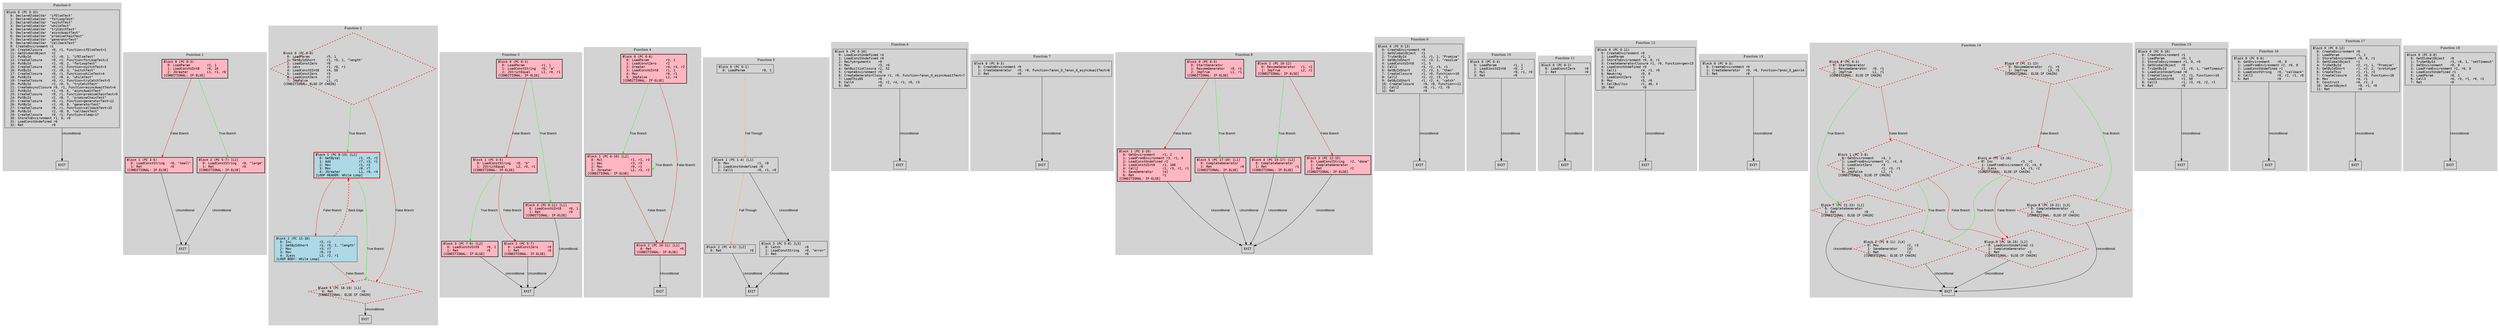 digraph {
  rankdir=TB;
  node [shape=box, fontname="monospace"];
  edge [fontname="Arial"];

  subgraph cluster_function_0 {
    label = "Function 0";
    style = filled;
    color = lightgrey;

    edge [fontname="Arial"];

    f0_n0 [label="Block 0 (PC 0-33)\l  0: DeclareGlobalVar  \"ifElseTest\"\l  1: DeclareGlobalVar  \"forLoopTest\"\l  2: DeclareGlobalVar  \"switchTest\"\l  3: DeclareGlobalVar  \"whileTest\"\l  4: DeclareGlobalVar  \"tryCatchTest\"\l  5: DeclareGlobalVar  \"asyncAwaitTest\"\l  6: DeclareGlobalVar  \"promiseChainTest\"\l  7: DeclareGlobalVar  \"generatorTest\"\l  8: DeclareGlobalVar  \"callbackTest\"\l  9: CreateEnvironment r1\l  10: CreateClosure     r0, r1, Function<ifElseTest>1\l  11: GetGlobalObject   r2\l  12: PutById           r2, r0, 1, \"ifElseTest\"\l  13: CreateClosure     r0, r1, Function<forLoopTest>2\l  14: PutById           r2, r0, 2, \"forLoopTest\"\l  15: CreateClosure     r0, r1, Function<switchTest>3\l  16: PutById           r2, r0, 3, \"switchTest\"\l  17: CreateClosure     r0, r1, Function<whileTest>4\l  18: PutById           r2, r0, 4, \"whileTest\"\l  19: CreateClosure     r0, r1, Function<tryCatchTest>5\l  20: PutById           r2, r0, 5, \"tryCatchTest\"\l  21: CreateAsyncClosure r0, r1, Function<asyncAwaitTest>6\l  22: PutById           r2, r0, 6, \"asyncAwaitTest\"\l  23: CreateClosure     r0, r1, Function<promiseChainTest>9\l  24: PutById           r2, r0, 7, \"promiseChainTest\"\l  25: CreateClosure     r0, r1, Function<generatorTest>12\l  26: PutById           r2, r0, 8, \"generatorTest\"\l  27: CreateClosure     r0, r1, Function<callbackTest>15\l  28: PutById           r2, r0, 9, \"callbackTest\"\l  29: CreateClosure     r0, r1, Function<sleep>17\l  30: StoreToEnvironment r1, 0, r0\l  31: LoadConstUndefined r0\l  32: Ret               r0\l"]
    f0_n1 [style=filled, fillcolor=lightgray, label="EXIT"]

    f0_n0 -> f0_n1 [label="Unconditional", color=black]
  }

  subgraph cluster_function_1 {
    label = "Function 1";
    style = filled;
    color = lightgrey;

    edge [fontname="Arial"];

    f1_n0 [style=filled, fillcolor="lightpink", shape=box, penwidth=2, color=black, label="Block 0 (PC 0-3)\l  0: LoadParam         r1, 1\l  1: LoadConstUInt8    r0, 10\l  2: JGreater          L1, r1, r0\l[CONDITIONAL: IF-ELSE]\l"]
    f1_n1 [style=filled, fillcolor="lightpink", shape=box, penwidth=2, color=black, label="Block 1 (PC 3-5)\l  0: LoadConstString   r0, \"small\"\l  1: Ret               r0\l[CONDITIONAL: IF-ELSE]\l"]
    f1_n2 [style=filled, fillcolor="lightpink", shape=box, penwidth=2, color=black, label="Block 2 (PC 5-7) [L1]\l  0: LoadConstString   r0, \"large\"\l  1: Ret               r0\l[CONDITIONAL: IF-ELSE]\l"]
    f1_n3 [style=filled, fillcolor=lightgray, label="EXIT"]

    f1_n0 -> f1_n2 [label="True Branch", color=green]
    f1_n0 -> f1_n1 [label="False Branch", color=red]
    f1_n1 -> f1_n3 [label="Unconditional", color=black]
    f1_n2 -> f1_n3 [label="Unconditional", color=black]

    // Analysis Legend
    // Conditional: IF-ELSE
  }

  subgraph cluster_function_2 {
    label = "Function 2";
    style = filled;
    color = lightgrey;

    edge [fontname="Arial"];

    f2_n0 [style=filled, fillcolor="lightcoral", shape=diamond, penwidth=2, color=red, style=dashed, label="Block 0 (PC 0-8)\l  0: LoadParam         r5, 1\l  1: GetByIdShort      r1, r5, 1, \"length\"\l  2: LoadConstZero     r0\l  3: Less              r1, r0, r1\l  4: LoadConstUInt8    r4, 50\l  5: LoadConstZero     r3\l  6: LoadConstZero     r2\l  7: JmpFalse          L1, r1\l[CONDITIONAL: ELSE-IF CHAIN]\l"]
    f2_n1 [style=filled, fillcolor="lightblue", penwidth=3, color=red, label="Block 1 (PC 8-13) [L2]\l  0: GetByVal          r1, r5, r2\l  1: Add               r7, r3, r1\l  2: Mov               r1, r2\l  3: Mov               r0, r7\l  4: JGreater          L1, r0, r4\l[LOOP HEADER: While Loop]\l"]
    f2_n2 [style=filled, fillcolor="lightblue", label="Block 2 (PC 13-18)\l  0: Inc               r2, r1\l  1: GetByIdShort      r1, r5, 1, \"length\"\l  2: Mov               r3, r7\l  3: Mov               r0, r3\l  4: JLess             L2, r2, r1\l[LOOP BODY: While Loop]\l"]
    f2_n3 [style=filled, fillcolor="lightcoral", shape=diamond, penwidth=2, color=red, style=dashed, label="Block 3 (PC 18-19) [L1]\l  0: Ret               r0\l[CONDITIONAL: ELSE-IF CHAIN]\l"]
    f2_n4 [style=filled, fillcolor=lightgray, label="EXIT"]

    f2_n0 -> f2_n3 [label="False Branch", color=red]
    f2_n0 -> f2_n1 [label="True Branch", color=green]
    f2_n1 -> f2_n3 [label="True Branch", color=green]
    f2_n1 -> f2_n2 [label="False Branch", color=red]
    f2_n2 -> f2_n1 [label="True Branch", color=green, color=red, penwidth=2, style=dashed, label="Back Edge"]
    f2_n2 -> f2_n3 [label="False Branch", color=red]
    f2_n3 -> f2_n4 [label="Unconditional", color=black]

    // Analysis Legend
    // Conditional: ELSE-IF CHAIN
    // Loop: While Loop
  }

  subgraph cluster_function_3 {
    label = "Function 3";
    style = filled;
    color = lightgrey;

    edge [fontname="Arial"];

    f3_n0 [style=filled, fillcolor="lightpink", shape=box, penwidth=2, color=black, label="Block 0 (PC 0-3)\l  0: LoadParam         r1, 1\l  1: LoadConstString   r0, \"a\"\l  2: JStrictEqual      L1, r0, r1\l[CONDITIONAL: IF-ELSE]\l"]
    f3_n1 [style=filled, fillcolor="lightpink", shape=box, penwidth=2, color=black, label="Block 1 (PC 3-5)\l  0: LoadConstString   r0, \"b\"\l  1: JStrictEqual      L2, r0, r1\l[CONDITIONAL: IF-ELSE]\l"]
    f3_n2 [style=filled, fillcolor="lightpink", shape=box, penwidth=2, color=black, label="Block 2 (PC 5-7)\l  0: LoadConstZero     r0\l  1: Ret               r0\l[CONDITIONAL: IF-ELSE]\l"]
    f3_n3 [style=filled, fillcolor="lightpink", shape=box, penwidth=2, color=black, label="Block 3 (PC 7-9) [L2]\l  0: LoadConstUInt8    r0, 2\l  1: Ret               r0\l[CONDITIONAL: IF-ELSE]\l"]
    f3_n4 [style=filled, fillcolor="lightpink", shape=box, penwidth=2, color=black, label="Block 4 (PC 9-11) [L1]\l  0: LoadConstUInt8    r0, 1\l  1: Ret               r0\l[CONDITIONAL: IF-ELSE]\l"]
    f3_n5 [style=filled, fillcolor=lightgray, label="EXIT"]

    f3_n0 -> f3_n4 [label="True Branch", color=green]
    f3_n0 -> f3_n1 [label="False Branch", color=red]
    f3_n1 -> f3_n3 [label="True Branch", color=green]
    f3_n1 -> f3_n2 [label="False Branch", color=red]
    f3_n2 -> f3_n5 [label="Unconditional", color=black]
    f3_n3 -> f3_n5 [label="Unconditional", color=black]
    f3_n4 -> f3_n5 [label="Unconditional", color=black]

    // Analysis Legend
    // Conditional: IF-ELSE
  }

  subgraph cluster_function_4 {
    label = "Function 4";
    style = filled;
    color = lightgrey;

    edge [fontname="Arial"];

    f4_n0 [style=filled, fillcolor="lightpink", shape=box, penwidth=2, color=black, label="Block 0 (PC 0-6)\l  0: LoadParam         r3, 1\l  1: LoadConstZero     r2\l  2: Greater           r4, r3, r2\l  3: LoadConstUInt8    r1, 1\l  4: Mov               r0, r1\l  5: JmpFalse          L1, r4\l[CONDITIONAL: IF-ELSE]\l"]
    f4_n1 [style=filled, fillcolor="lightpink", shape=box, penwidth=2, color=black, label="Block 1 (PC 6-10) [L2]\l  0: Mul               r1, r1, r3\l  1: Dec               r3, r3\l  2: Mov               r0, r1\l  3: JGreater          L2, r3, r2\l[CONDITIONAL: IF-ELSE]\l"]
    f4_n2 [style=filled, fillcolor="lightpink", shape=box, penwidth=2, color=black, label="Block 2 (PC 10-11) [L1]\l  0: Ret               r0\l[CONDITIONAL: IF-ELSE]\l"]
    f4_n3 [style=filled, fillcolor=lightgray, label="EXIT"]

    f4_n0 -> f4_n2 [label="False Branch", color=red]
    f4_n0 -> f4_n1 [label="True Branch", color=green]
    f4_n1 -> f4_n1 [label="True Branch", color=green]
    f4_n1 -> f4_n2 [label="False Branch", color=red]
    f4_n2 -> f4_n3 [label="Unconditional", color=black]

    // Analysis Legend
    // Conditional: IF-ELSE
  }

  subgraph cluster_function_5 {
    label = "Function 5";
    style = filled;
    color = lightgrey;

    edge [fontname="Arial"];

    f5_n0 [label="Block 0 (PC 0-1)\l  0: LoadParam         r0, 1\l"]
    f5_n1 [label="Block 1 (PC 1-4) [L1]\l  0: Mov               r1, r0\l  1: LoadConstUndefined r0\l  2: Call1             r0, r1, r0\l"]
    f5_n2 [label="Block 2 (PC 4-5) [L2]\l  0: Ret               r0\l"]
    f5_n3 [label="Block 3 (PC 5-8) [L3]\l  0: Catch             r0\l  1: LoadConstString   r0, \"error\"\l  2: Ret               r0\l"]
    f5_n4 [style=filled, fillcolor=lightgray, label="EXIT"]

    f5_n0 -> f5_n1 [label="Fall Through", color=orange]
    f5_n1 -> f5_n2 [label="Fall Through", color=orange]
    f5_n2 -> f5_n4 [label="Unconditional", color=black]
    f5_n3 -> f5_n4 [label="Unconditional", color=black]
    f5_n1 -> f5_n3 [label="Unconditional", color=black]
  }

  subgraph cluster_function_6 {
    label = "Function 6";
    style = filled;
    color = lightgrey;

    edge [fontname="Arial"];

    f6_n0 [label="Block 0 (PC 0-10)\l  0: LoadConstUndefined r4\l  1: LoadConstUndefined r0\l  2: ReifyArguments    r0\l  3: Mov               r3, r0\l  4: GetBuiltinClosure r2, 52\l  5: CreateEnvironment r0\l  6: CreateGeneratorClosure r1, r0, Function<?anon_0_asyncAwaitTest>7\l  7: LoadThisNS        r0\l  8: Call4             r0, r2, r4, r1, r0, r3\l  9: Ret               r0\l"]
    f6_n1 [style=filled, fillcolor=lightgray, label="EXIT"]

    f6_n0 -> f6_n1 [label="Unconditional", color=black]
  }

  subgraph cluster_function_7 {
    label = "Function 7";
    style = filled;
    color = lightgrey;

    edge [fontname="Arial"];

    f7_n0 [label="Block 0 (PC 0-3)\l  0: CreateEnvironment r0\l  1: CreateGenerator   r0, r0, Function<?anon_0_?anon_0_asyncAwaitTest>8\l  2: Ret               r0\l"]
    f7_n1 [style=filled, fillcolor=lightgray, label="EXIT"]

    f7_n0 -> f7_n1 [label="Unconditional", color=black]
  }

  subgraph cluster_function_8 {
    label = "Function 8";
    style = filled;
    color = lightgrey;

    edge [fontname="Arial"];

    f8_n0 [style=filled, fillcolor="lightpink", shape=box, penwidth=2, color=black, label="Block 0 (PC 0-3)\l  0: StartGenerator    \l  1: ResumeGenerator   r0, r1\l  2: JmpTrue           L1, r1\l[CONDITIONAL: IF-ELSE]\l"]
    f8_n1 [style=filled, fillcolor="lightpink", shape=box, penwidth=2, color=black, label="Block 1 (PC 3-10)\l  0: GetEnvironment    r1, 2\l  1: LoadFromEnvironment r3, r1, 0\l  2: LoadConstUndefined r2\l  3: LoadConstUInt8    r1, 100\l  4: Call2             r1, r3, r2, r1\l  5: SaveGenerator     [4]\l  6: Ret               r1\l[CONDITIONAL: IF-ELSE]\l"]
    f8_n2 [style=filled, fillcolor="lightpink", shape=box, penwidth=2, color=black, label="Block 2 (PC 10-12)\l  0: ResumeGenerator   r1, r2\l  1: JmpTrue           L2, r2\l[CONDITIONAL: IF-ELSE]\l"]
    f8_n3 [style=filled, fillcolor="lightpink", shape=box, penwidth=2, color=black, label="Block 3 (PC 12-15)\l  0: LoadConstString   r2, \"done\"\l  1: CompleteGenerator \l  2: Ret               r2\l[CONDITIONAL: IF-ELSE]\l"]
    f8_n4 [style=filled, fillcolor="lightpink", shape=box, penwidth=2, color=black, label="Block 4 (PC 15-17) [L2]\l  0: CompleteGenerator \l  1: Ret               r1\l[CONDITIONAL: IF-ELSE]\l"]
    f8_n5 [style=filled, fillcolor="lightpink", shape=box, penwidth=2, color=black, label="Block 5 (PC 17-19) [L1]\l  0: CompleteGenerator \l  1: Ret               r0\l[CONDITIONAL: IF-ELSE]\l"]
    f8_n6 [style=filled, fillcolor=lightgray, label="EXIT"]

    f8_n0 -> f8_n5 [label="True Branch", color=green]
    f8_n0 -> f8_n1 [label="False Branch", color=red]
    f8_n1 -> f8_n6 [label="Unconditional", color=black]
    f8_n2 -> f8_n4 [label="True Branch", color=green]
    f8_n2 -> f8_n3 [label="False Branch", color=red]
    f8_n3 -> f8_n6 [label="Unconditional", color=black]
    f8_n4 -> f8_n6 [label="Unconditional", color=black]
    f8_n5 -> f8_n6 [label="Unconditional", color=black]

    // Analysis Legend
    // Conditional: IF-ELSE
  }

  subgraph cluster_function_9 {
    label = "Function 9";
    style = filled;
    color = lightgrey;

    edge [fontname="Arial"];

    f9_n0 [label="Block 0 (PC 0-13)\l  0: CreateEnvironment r0\l  1: GetGlobalObject   r1\l  2: TryGetById        r3, r1, 1, \"Promise\"\l  3: GetByIdShort      r2, r3, 2, \"resolve\"\l  4: LoadConstUInt8    r1, 5\l  5: Call2             r3, r2, r3, r1\l  6: GetByIdShort      r2, r3, 3, \"then\"\l  7: CreateClosure     r1, r0, Function<>10\l  8: Call2             r2, r2, r3, r1\l  9: GetByIdShort      r1, r2, 4, \"catch\"\l  10: CreateClosure     r0, r0, Function<>11\l  11: Call2             r0, r1, r2, r0\l  12: Ret               r0\l"]
    f9_n1 [style=filled, fillcolor=lightgray, label="EXIT"]

    f9_n0 -> f9_n1 [label="Unconditional", color=black]
  }

  subgraph cluster_function_10 {
    label = "Function 10";
    style = filled;
    color = lightgrey;

    edge [fontname="Arial"];

    f10_n0 [label="Block 0 (PC 0-4)\l  0: LoadParam         r1, 1\l  1: LoadConstUInt8    r0, 2\l  2: Mul               r0, r1, r0\l  3: Ret               r0\l"]
    f10_n1 [style=filled, fillcolor=lightgray, label="EXIT"]

    f10_n0 -> f10_n1 [label="Unconditional", color=black]
  }

  subgraph cluster_function_11 {
    label = "Function 11";
    style = filled;
    color = lightgrey;

    edge [fontname="Arial"];

    f11_n0 [label="Block 0 (PC 0-2)\l  0: LoadConstZero     r0\l  1: Ret               r0\l"]
    f11_n1 [style=filled, fillcolor=lightgray, label="EXIT"]

    f11_n0 -> f11_n1 [label="Unconditional", color=black]
  }

  subgraph cluster_function_12 {
    label = "Function 12";
    style = filled;
    color = lightgrey;

    edge [fontname="Arial"];

    f12_n0 [label="Block 0 (PC 0-11)\l  0: CreateEnvironment r0\l  1: LoadParam         r1, 1\l  2: StoreToEnvironment r0, 0, r1\l  3: CreateGeneratorClosure r1, r0, Function<gen>13\l  4: LoadConstUndefined r0\l  5: Call1             r4, r1, r0\l  6: NewArray          r0, 0\l  7: LoadConstZero     r3\l  8: Mov               r5, r0\l  9: CallBuiltin       r1, 46, 4\l  10: Ret               r0\l"]
    f12_n1 [style=filled, fillcolor=lightgray, label="EXIT"]

    f12_n0 -> f12_n1 [label="Unconditional", color=black]
  }

  subgraph cluster_function_13 {
    label = "Function 13";
    style = filled;
    color = lightgrey;

    edge [fontname="Arial"];

    f13_n0 [label="Block 0 (PC 0-3)\l  0: CreateEnvironment r0\l  1: CreateGenerator   r0, r0, Function<?anon_0_gen>14\l  2: Ret               r0\l"]
    f13_n1 [style=filled, fillcolor=lightgray, label="EXIT"]

    f13_n0 -> f13_n1 [label="Unconditional", color=black]
  }

  subgraph cluster_function_14 {
    label = "Function 14";
    style = filled;
    color = lightgrey;

    edge [fontname="Arial"];

    f14_n0 [style=filled, fillcolor="lightcoral", shape=diamond, penwidth=2, color=red, style=dashed, label="Block 0 (PC 0-3)\l  0: StartGenerator    \l  1: ResumeGenerator   r0, r1\l  2: JmpTrue           L1, r1\l[CONDITIONAL: ELSE-IF CHAIN]\l"]
    f14_n1 [style=filled, fillcolor="lightcoral", shape=diamond, penwidth=2, color=red, style=dashed, label="Block 1 (PC 3-8)\l  0: GetEnvironment    r4, 1\l  1: LoadFromEnvironment r1, r4, 0\l  2: LoadConstZero     r3\l  3: Less              r1, r3, r1\l  4: JmpFalse          L2, r1\l[CONDITIONAL: ELSE-IF CHAIN]\l"]
    f14_n2 [style=filled, fillcolor="lightcoral", shape=diamond, penwidth=2, color=red, style=dashed, label="Block 2 (PC 8-11) [L4]\l  0: Mov               r2, r3\l  1: SaveGenerator     [4]\l  2: Ret               r2\l[CONDITIONAL: ELSE-IF CHAIN]\l"]
    f14_n3 [style=filled, fillcolor="lightcoral", shape=diamond, penwidth=2, color=red, style=dashed, label="Block 3 (PC 11-13)\l  0: ResumeGenerator   r1, r5\l  1: JmpTrue           L3, r5\l[CONDITIONAL: ELSE-IF CHAIN]\l"]
    f14_n4 [style=filled, fillcolor="lightcoral", shape=diamond, penwidth=2, color=red, style=dashed, label="Block 4 (PC 13-16)\l  0: Inc               r3, r2\l  1: LoadFromEnvironment r2, r4, 0\l  2: JLess             L4, r3, r2\l[CONDITIONAL: ELSE-IF CHAIN]\l"]
    f14_n5 [style=filled, fillcolor="lightcoral", shape=diamond, penwidth=2, color=red, style=dashed, label="Block 5 (PC 16-19) [L2]\l  0: LoadConstUndefined r2\l  1: CompleteGenerator \l  2: Ret               r2\l[CONDITIONAL: ELSE-IF CHAIN]\l"]
    f14_n6 [style=filled, fillcolor="lightcoral", shape=diamond, penwidth=2, color=red, style=dashed, label="Block 6 (PC 19-21) [L3]\l  0: CompleteGenerator \l  1: Ret               r1\l[CONDITIONAL: ELSE-IF CHAIN]\l"]
    f14_n7 [style=filled, fillcolor="lightcoral", shape=diamond, penwidth=2, color=red, style=dashed, label="Block 7 (PC 21-23) [L1]\l  0: CompleteGenerator \l  1: Ret               r0\l[CONDITIONAL: ELSE-IF CHAIN]\l"]
    f14_n8 [style=filled, fillcolor=lightgray, label="EXIT"]

    f14_n0 -> f14_n7 [label="True Branch", color=green]
    f14_n0 -> f14_n1 [label="False Branch", color=red]
    f14_n1 -> f14_n5 [label="False Branch", color=red]
    f14_n1 -> f14_n2 [label="True Branch", color=green]
    f14_n2 -> f14_n8 [label="Unconditional", color=black]
    f14_n3 -> f14_n6 [label="True Branch", color=green]
    f14_n3 -> f14_n4 [label="False Branch", color=red]
    f14_n4 -> f14_n2 [label="True Branch", color=green]
    f14_n4 -> f14_n5 [label="False Branch", color=red]
    f14_n5 -> f14_n8 [label="Unconditional", color=black]
    f14_n6 -> f14_n8 [label="Unconditional", color=black]
    f14_n7 -> f14_n8 [label="Unconditional", color=black]

    // Analysis Legend
    // Conditional: ELSE-IF CHAIN
  }

  subgraph cluster_function_15 {
    label = "Function 15";
    style = filled;
    color = lightgrey;

    edge [fontname="Arial"];

    f15_n0 [label="Block 0 (PC 0-10)\l  0: CreateEnvironment r1\l  1: LoadParam         r0, 1\l  2: StoreToEnvironment r1, 0, r0\l  3: GetGlobalObject   r0\l  4: TryGetById        r3, r0, 1, \"setTimeout\"\l  5: LoadConstUndefined r0\l  6: CreateClosure     r2, r1, Function<>16\l  7: LoadConstUInt8    r1, 50\l  8: Call3             r1, r3, r0, r2, r1\l  9: Ret               r0\l"]
    f15_n1 [style=filled, fillcolor=lightgray, label="EXIT"]

    f15_n0 -> f15_n1 [label="Unconditional", color=black]
  }

  subgraph cluster_function_16 {
    label = "Function 16";
    style = filled;
    color = lightgrey;

    edge [fontname="Arial"];

    f16_n0 [label="Block 0 (PC 0-6)\l  0: GetEnvironment    r0, 0\l  1: LoadFromEnvironment r2, r0, 0\l  2: LoadConstUndefined r1\l  3: LoadConstString   r0, \"callback\"\l  4: Call2             r0, r2, r1, r0\l  5: Ret               r0\l"]
    f16_n1 [style=filled, fillcolor=lightgray, label="EXIT"]

    f16_n0 -> f16_n1 [label="Unconditional", color=black]
  }

  subgraph cluster_function_17 {
    label = "Function 17";
    style = filled;
    color = lightgrey;

    edge [fontname="Arial"];

    f17_n0 [label="Block 0 (PC 0-12)\l  0: CreateEnvironment r0\l  1: LoadParam         r1, 1\l  2: StoreToEnvironment r0, 0, r1\l  3: GetGlobalObject   r1\l  4: TryGetById        r2, r1, 1, \"Promise\"\l  5: GetByIdShort      r1, r2, 2, \"prototype\"\l  6: CreateThis        r1, r1, r2\l  7: CreateClosure     r3, r0, Function<>18\l  8: Mov               r4, r1\l  9: Construct         r0, r2, 2\l  10: SelectObject      r0, r1, r0\l  11: Ret               r0\l"]
    f17_n1 [style=filled, fillcolor=lightgray, label="EXIT"]

    f17_n0 -> f17_n1 [label="Unconditional", color=black]
  }

  subgraph cluster_function_18 {
    label = "Function 18";
    style = filled;
    color = lightgrey;

    edge [fontname="Arial"];

    f18_n0 [label="Block 0 (PC 0-8)\l  0: GetGlobalObject   r0\l  1: TryGetById        r3, r0, 1, \"setTimeout\"\l  2: GetEnvironment    r0, 0\l  3: LoadFromEnvironment r2, r0, 0\l  4: LoadConstUndefined r1\l  5: LoadParam         r0, 1\l  6: Call3             r0, r3, r1, r0, r2\l  7: Ret               r0\l"]
    f18_n1 [style=filled, fillcolor=lightgray, label="EXIT"]

    f18_n0 -> f18_n1 [label="Unconditional", color=black]
  }

}

